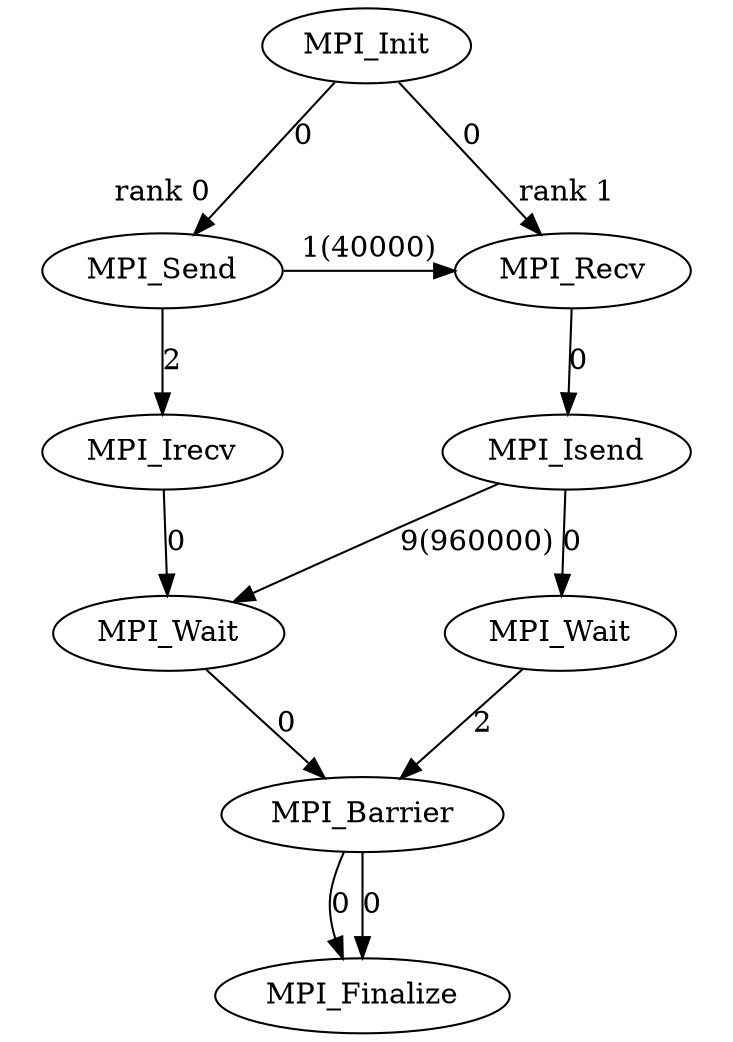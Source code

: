 digraph {
	MPI_Init [label="MPI_Init"];
	MPI_Send_0_0 [label="MPI_Send"];
	MPI_Irecv_0_1 [label="MPI_Irecv"];
	MPI_Wait_0_2 [label="MPI_Wait"];
	MPI_Barrier_0 [label="MPI_Barrier"];
	MPI_Finalize [label="MPI_Finalize"];
	MPI_Recv_1_0 [label="MPI_Recv"];
	MPI_Isend_1_1 [label="MPI_Isend"];
	MPI_Wait_1_2 [label="MPI_Wait"];

	subgraph cluster_0 {
		label = "rank 0"
		color = white
		MPI_Send_0_0 -> MPI_Irecv_0_1 [label=2];
		MPI_Irecv_0_1 -> MPI_Wait_0_2 [label=0];
	}
	subgraph cluster_1 {
		label = "rank 1"
		color = white
		MPI_Recv_1_0 -> MPI_Isend_1_1 [label=0];
		MPI_Isend_1_1 -> MPI_Wait_1_2 [label=0];
	}

	MPI_Send_0_0 -> MPI_Recv_1_0 [label="1(40000)"];
	MPI_Isend_1_1 -> MPI_Wait_0_2 [label="9(960000)"];

	MPI_Init -> MPI_Send_0_0 [label=0];
	MPI_Wait_0_2 -> MPI_Barrier_0 [label=0];
	MPI_Barrier_0 -> MPI_Finalize [label=0];
	MPI_Init -> MPI_Recv_1_0 [label=0];
	MPI_Wait_1_2 -> MPI_Barrier_0 [label=2];
	MPI_Barrier_0 -> MPI_Finalize [label=0];
}
